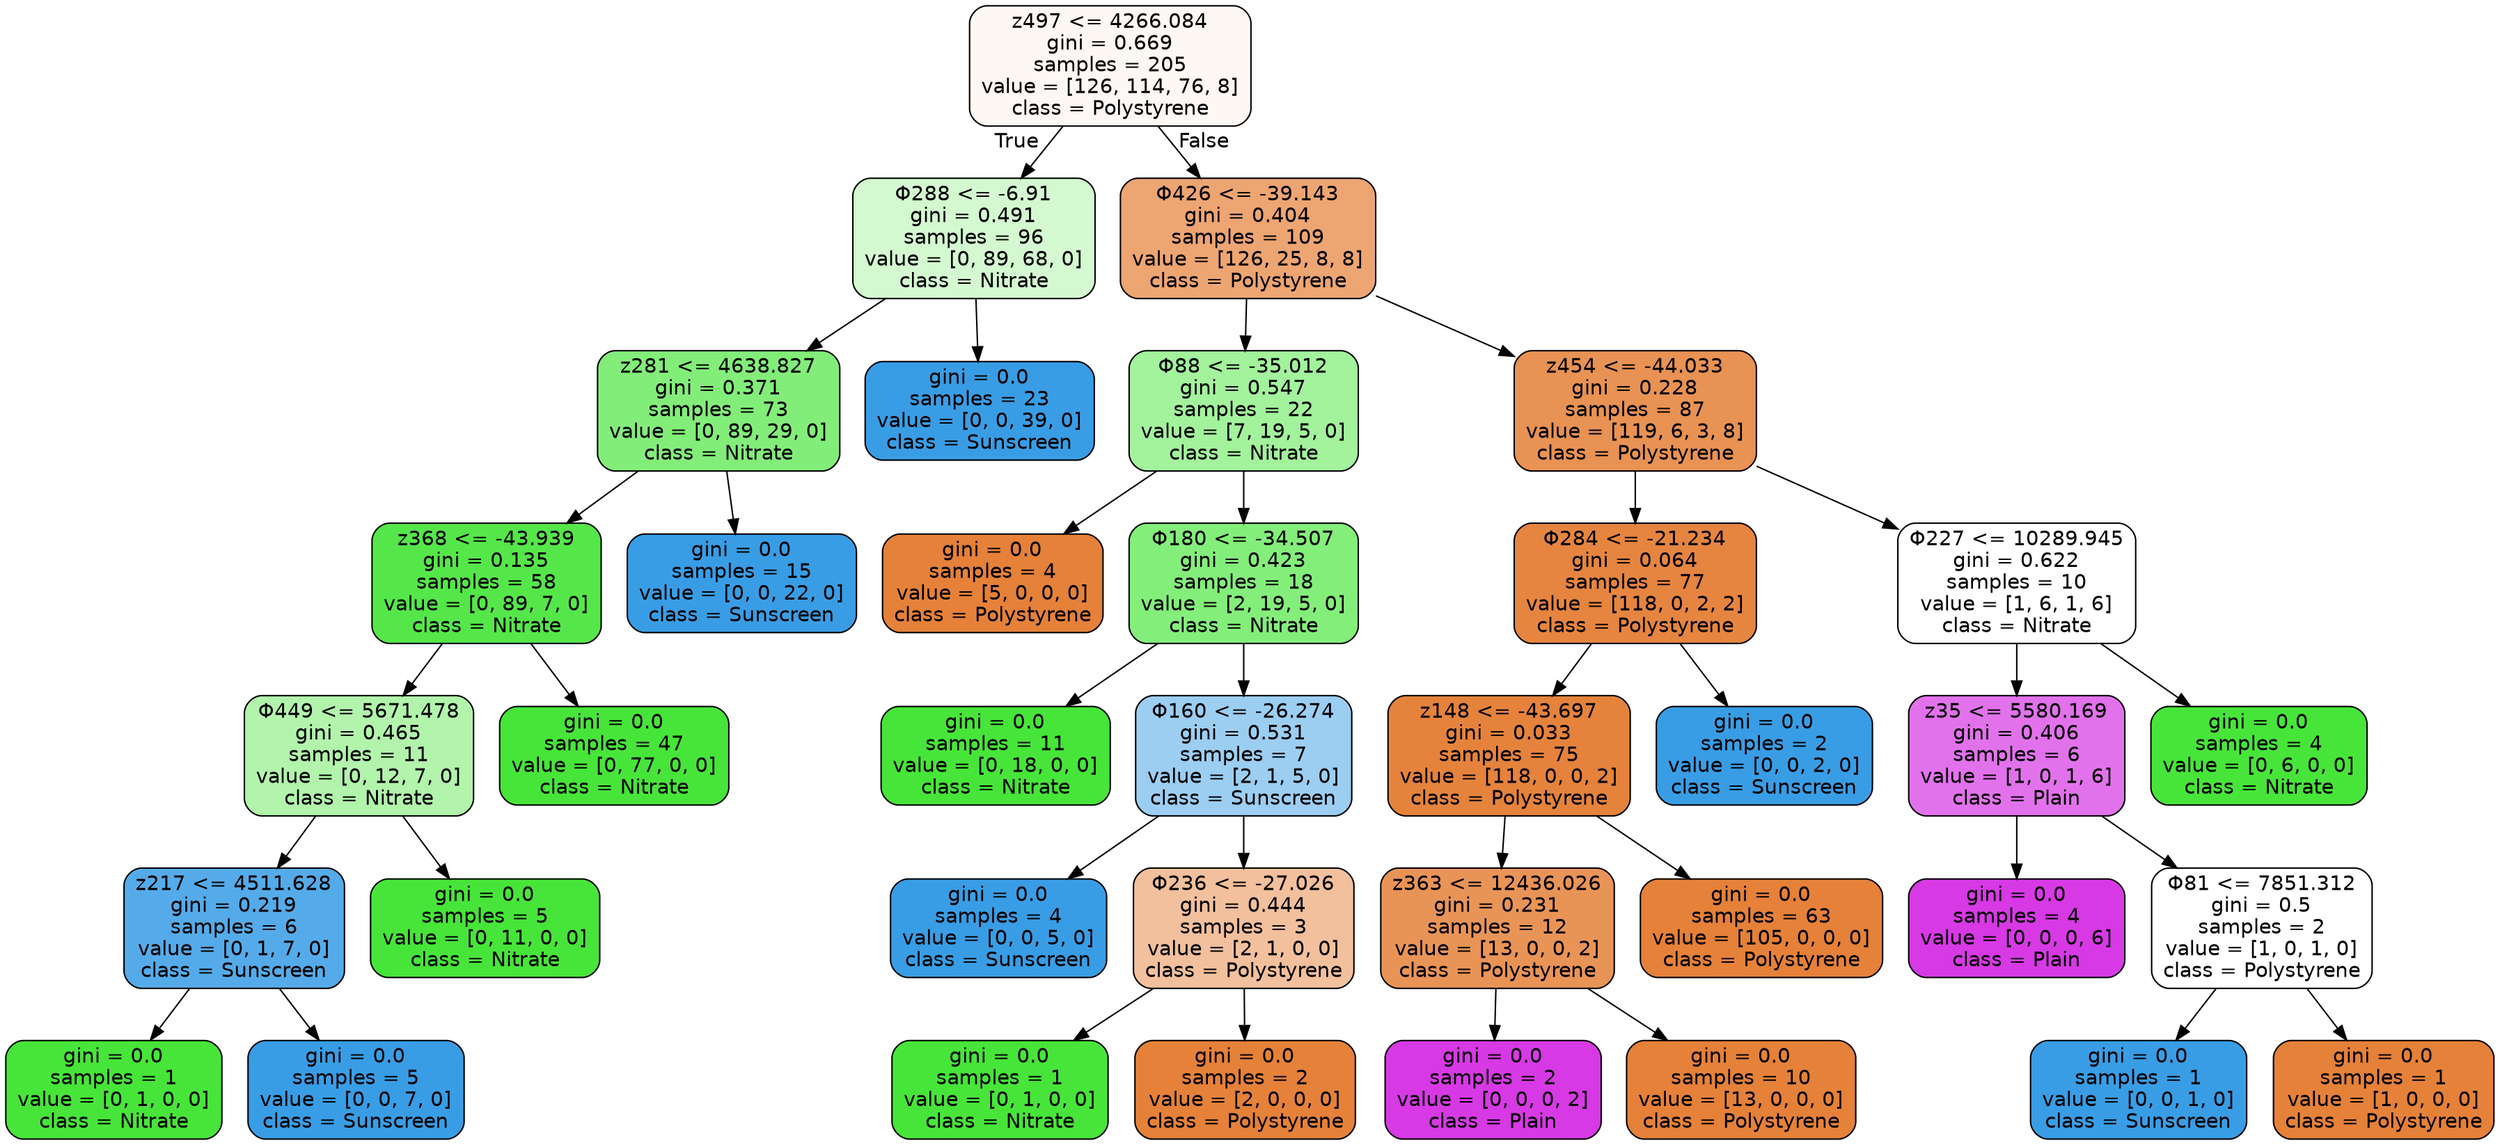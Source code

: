 digraph Tree {
node [shape=box, style="filled, rounded", color="black", fontname="helvetica"] ;
edge [fontname="helvetica"] ;
0 [label="z497 <= 4266.084\ngini = 0.669\nsamples = 205\nvalue = [126, 114, 76, 8]\nclass = Polystyrene", fillcolor="#fef8f4"] ;
1 [label="Φ288 <= -6.91\ngini = 0.491\nsamples = 96\nvalue = [0, 89, 68, 0]\nclass = Nitrate", fillcolor="#d4f9d0"] ;
0 -> 1 [labeldistance=2.5, labelangle=45, headlabel="True"] ;
2 [label="z281 <= 4638.827\ngini = 0.371\nsamples = 73\nvalue = [0, 89, 29, 0]\nclass = Nitrate", fillcolor="#83ed7a"] ;
1 -> 2 ;
3 [label="z368 <= -43.939\ngini = 0.135\nsamples = 58\nvalue = [0, 89, 7, 0]\nclass = Nitrate", fillcolor="#55e749"] ;
2 -> 3 ;
4 [label="Φ449 <= 5671.478\ngini = 0.465\nsamples = 11\nvalue = [0, 12, 7, 0]\nclass = Nitrate", fillcolor="#b2f4ac"] ;
3 -> 4 ;
5 [label="z217 <= 4511.628\ngini = 0.219\nsamples = 6\nvalue = [0, 1, 7, 0]\nclass = Sunscreen", fillcolor="#55abe9"] ;
4 -> 5 ;
6 [label="gini = 0.0\nsamples = 1\nvalue = [0, 1, 0, 0]\nclass = Nitrate", fillcolor="#47e539"] ;
5 -> 6 ;
7 [label="gini = 0.0\nsamples = 5\nvalue = [0, 0, 7, 0]\nclass = Sunscreen", fillcolor="#399de5"] ;
5 -> 7 ;
8 [label="gini = 0.0\nsamples = 5\nvalue = [0, 11, 0, 0]\nclass = Nitrate", fillcolor="#47e539"] ;
4 -> 8 ;
9 [label="gini = 0.0\nsamples = 47\nvalue = [0, 77, 0, 0]\nclass = Nitrate", fillcolor="#47e539"] ;
3 -> 9 ;
10 [label="gini = 0.0\nsamples = 15\nvalue = [0, 0, 22, 0]\nclass = Sunscreen", fillcolor="#399de5"] ;
2 -> 10 ;
11 [label="gini = 0.0\nsamples = 23\nvalue = [0, 0, 39, 0]\nclass = Sunscreen", fillcolor="#399de5"] ;
1 -> 11 ;
12 [label="Φ426 <= -39.143\ngini = 0.404\nsamples = 109\nvalue = [126, 25, 8, 8]\nclass = Polystyrene", fillcolor="#eda572"] ;
0 -> 12 [labeldistance=2.5, labelangle=-45, headlabel="False"] ;
13 [label="Φ88 <= -35.012\ngini = 0.547\nsamples = 22\nvalue = [7, 19, 5, 0]\nclass = Nitrate", fillcolor="#a3f29c"] ;
12 -> 13 ;
14 [label="gini = 0.0\nsamples = 4\nvalue = [5, 0, 0, 0]\nclass = Polystyrene", fillcolor="#e58139"] ;
13 -> 14 ;
15 [label="Φ180 <= -34.507\ngini = 0.423\nsamples = 18\nvalue = [2, 19, 5, 0]\nclass = Nitrate", fillcolor="#84ee7b"] ;
13 -> 15 ;
16 [label="gini = 0.0\nsamples = 11\nvalue = [0, 18, 0, 0]\nclass = Nitrate", fillcolor="#47e539"] ;
15 -> 16 ;
17 [label="Φ160 <= -26.274\ngini = 0.531\nsamples = 7\nvalue = [2, 1, 5, 0]\nclass = Sunscreen", fillcolor="#9ccef2"] ;
15 -> 17 ;
18 [label="gini = 0.0\nsamples = 4\nvalue = [0, 0, 5, 0]\nclass = Sunscreen", fillcolor="#399de5"] ;
17 -> 18 ;
19 [label="Φ236 <= -27.026\ngini = 0.444\nsamples = 3\nvalue = [2, 1, 0, 0]\nclass = Polystyrene", fillcolor="#f2c09c"] ;
17 -> 19 ;
20 [label="gini = 0.0\nsamples = 1\nvalue = [0, 1, 0, 0]\nclass = Nitrate", fillcolor="#47e539"] ;
19 -> 20 ;
21 [label="gini = 0.0\nsamples = 2\nvalue = [2, 0, 0, 0]\nclass = Polystyrene", fillcolor="#e58139"] ;
19 -> 21 ;
22 [label="z454 <= -44.033\ngini = 0.228\nsamples = 87\nvalue = [119, 6, 3, 8]\nclass = Polystyrene", fillcolor="#e89253"] ;
12 -> 22 ;
23 [label="Φ284 <= -21.234\ngini = 0.064\nsamples = 77\nvalue = [118, 0, 2, 2]\nclass = Polystyrene", fillcolor="#e68540"] ;
22 -> 23 ;
24 [label="z148 <= -43.697\ngini = 0.033\nsamples = 75\nvalue = [118, 0, 0, 2]\nclass = Polystyrene", fillcolor="#e5833c"] ;
23 -> 24 ;
25 [label="z363 <= 12436.026\ngini = 0.231\nsamples = 12\nvalue = [13, 0, 0, 2]\nclass = Polystyrene", fillcolor="#e99457"] ;
24 -> 25 ;
26 [label="gini = 0.0\nsamples = 2\nvalue = [0, 0, 0, 2]\nclass = Plain", fillcolor="#d739e5"] ;
25 -> 26 ;
27 [label="gini = 0.0\nsamples = 10\nvalue = [13, 0, 0, 0]\nclass = Polystyrene", fillcolor="#e58139"] ;
25 -> 27 ;
28 [label="gini = 0.0\nsamples = 63\nvalue = [105, 0, 0, 0]\nclass = Polystyrene", fillcolor="#e58139"] ;
24 -> 28 ;
29 [label="gini = 0.0\nsamples = 2\nvalue = [0, 0, 2, 0]\nclass = Sunscreen", fillcolor="#399de5"] ;
23 -> 29 ;
30 [label="Φ227 <= 10289.945\ngini = 0.622\nsamples = 10\nvalue = [1, 6, 1, 6]\nclass = Nitrate", fillcolor="#ffffff"] ;
22 -> 30 ;
31 [label="z35 <= 5580.169\ngini = 0.406\nsamples = 6\nvalue = [1, 0, 1, 6]\nclass = Plain", fillcolor="#e272ec"] ;
30 -> 31 ;
32 [label="gini = 0.0\nsamples = 4\nvalue = [0, 0, 0, 6]\nclass = Plain", fillcolor="#d739e5"] ;
31 -> 32 ;
33 [label="Φ81 <= 7851.312\ngini = 0.5\nsamples = 2\nvalue = [1, 0, 1, 0]\nclass = Polystyrene", fillcolor="#ffffff"] ;
31 -> 33 ;
34 [label="gini = 0.0\nsamples = 1\nvalue = [0, 0, 1, 0]\nclass = Sunscreen", fillcolor="#399de5"] ;
33 -> 34 ;
35 [label="gini = 0.0\nsamples = 1\nvalue = [1, 0, 0, 0]\nclass = Polystyrene", fillcolor="#e58139"] ;
33 -> 35 ;
36 [label="gini = 0.0\nsamples = 4\nvalue = [0, 6, 0, 0]\nclass = Nitrate", fillcolor="#47e539"] ;
30 -> 36 ;
}